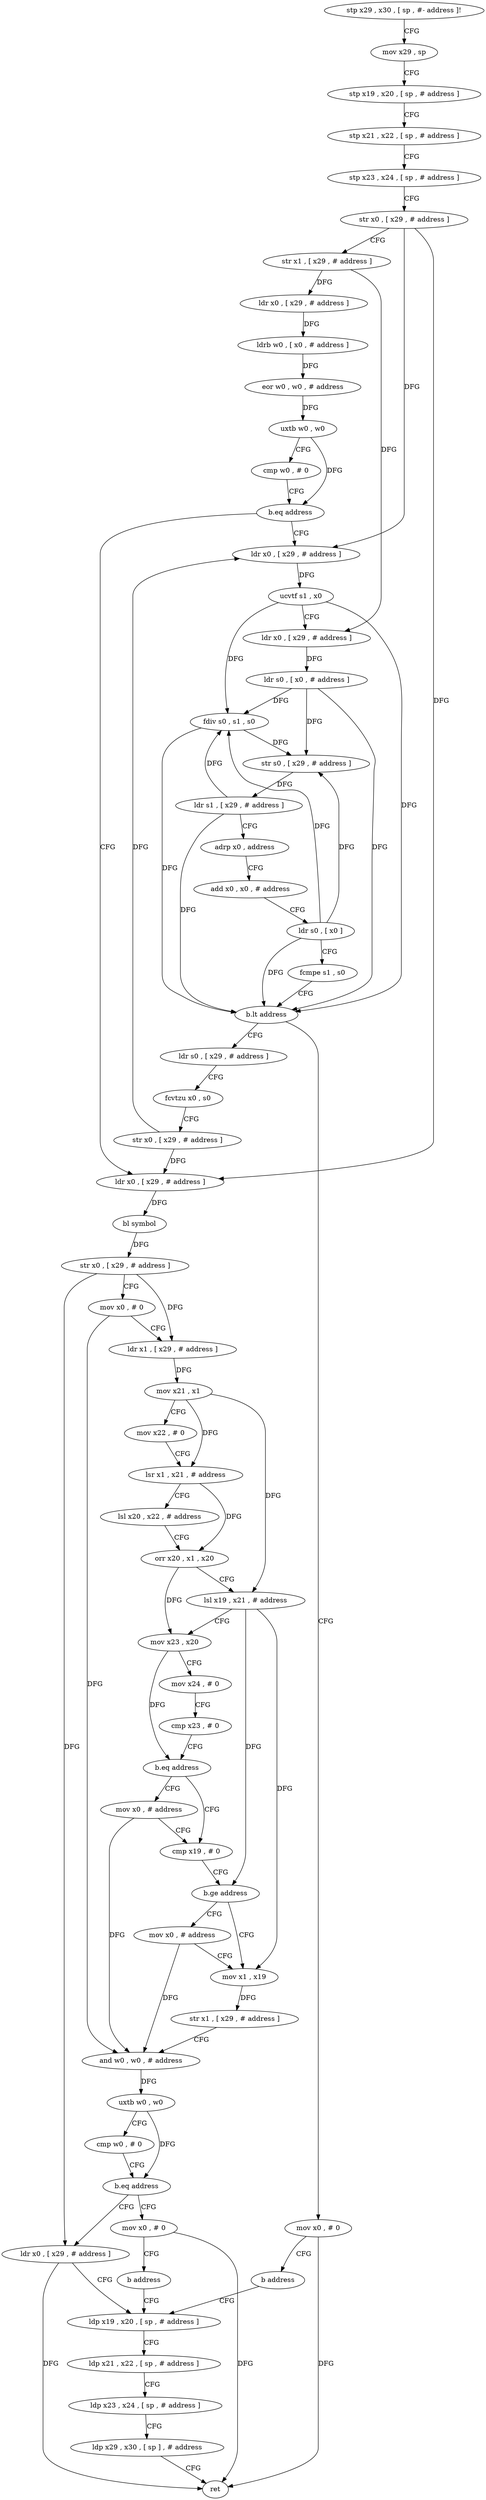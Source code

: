 digraph "func" {
"4318132" [label = "stp x29 , x30 , [ sp , #- address ]!" ]
"4318136" [label = "mov x29 , sp" ]
"4318140" [label = "stp x19 , x20 , [ sp , # address ]" ]
"4318144" [label = "stp x21 , x22 , [ sp , # address ]" ]
"4318148" [label = "stp x23 , x24 , [ sp , # address ]" ]
"4318152" [label = "str x0 , [ x29 , # address ]" ]
"4318156" [label = "str x1 , [ x29 , # address ]" ]
"4318160" [label = "ldr x0 , [ x29 , # address ]" ]
"4318164" [label = "ldrb w0 , [ x0 , # address ]" ]
"4318168" [label = "eor w0 , w0 , # address" ]
"4318172" [label = "uxtb w0 , w0" ]
"4318176" [label = "cmp w0 , # 0" ]
"4318180" [label = "b.eq address" ]
"4318252" [label = "ldr x0 , [ x29 , # address ]" ]
"4318184" [label = "ldr x0 , [ x29 , # address ]" ]
"4318256" [label = "bl symbol" ]
"4318260" [label = "str x0 , [ x29 , # address ]" ]
"4318264" [label = "mov x0 , # 0" ]
"4318268" [label = "ldr x1 , [ x29 , # address ]" ]
"4318272" [label = "mov x21 , x1" ]
"4318276" [label = "mov x22 , # 0" ]
"4318280" [label = "lsr x1 , x21 , # address" ]
"4318284" [label = "lsl x20 , x22 , # address" ]
"4318288" [label = "orr x20 , x1 , x20" ]
"4318292" [label = "lsl x19 , x21 , # address" ]
"4318296" [label = "mov x23 , x20" ]
"4318300" [label = "mov x24 , # 0" ]
"4318304" [label = "cmp x23 , # 0" ]
"4318308" [label = "b.eq address" ]
"4318316" [label = "cmp x19 , # 0" ]
"4318312" [label = "mov x0 , # address" ]
"4318188" [label = "ucvtf s1 , x0" ]
"4318192" [label = "ldr x0 , [ x29 , # address ]" ]
"4318196" [label = "ldr s0 , [ x0 , # address ]" ]
"4318200" [label = "fdiv s0 , s1 , s0" ]
"4318204" [label = "str s0 , [ x29 , # address ]" ]
"4318208" [label = "ldr s1 , [ x29 , # address ]" ]
"4318212" [label = "adrp x0 , address" ]
"4318216" [label = "add x0 , x0 , # address" ]
"4318220" [label = "ldr s0 , [ x0 ]" ]
"4318224" [label = "fcmpe s1 , s0" ]
"4318228" [label = "b.lt address" ]
"4318240" [label = "ldr s0 , [ x29 , # address ]" ]
"4318232" [label = "mov x0 , # 0" ]
"4318320" [label = "b.ge address" ]
"4318328" [label = "mov x1 , x19" ]
"4318324" [label = "mov x0 , # address" ]
"4318244" [label = "fcvtzu x0 , s0" ]
"4318248" [label = "str x0 , [ x29 , # address ]" ]
"4318236" [label = "b address" ]
"4318364" [label = "ldp x19 , x20 , [ sp , # address ]" ]
"4318332" [label = "str x1 , [ x29 , # address ]" ]
"4318336" [label = "and w0 , w0 , # address" ]
"4318340" [label = "uxtb w0 , w0" ]
"4318344" [label = "cmp w0 , # 0" ]
"4318348" [label = "b.eq address" ]
"4318360" [label = "ldr x0 , [ x29 , # address ]" ]
"4318352" [label = "mov x0 , # 0" ]
"4318368" [label = "ldp x21 , x22 , [ sp , # address ]" ]
"4318372" [label = "ldp x23 , x24 , [ sp , # address ]" ]
"4318376" [label = "ldp x29 , x30 , [ sp ] , # address" ]
"4318380" [label = "ret" ]
"4318356" [label = "b address" ]
"4318132" -> "4318136" [ label = "CFG" ]
"4318136" -> "4318140" [ label = "CFG" ]
"4318140" -> "4318144" [ label = "CFG" ]
"4318144" -> "4318148" [ label = "CFG" ]
"4318148" -> "4318152" [ label = "CFG" ]
"4318152" -> "4318156" [ label = "CFG" ]
"4318152" -> "4318252" [ label = "DFG" ]
"4318152" -> "4318184" [ label = "DFG" ]
"4318156" -> "4318160" [ label = "DFG" ]
"4318156" -> "4318192" [ label = "DFG" ]
"4318160" -> "4318164" [ label = "DFG" ]
"4318164" -> "4318168" [ label = "DFG" ]
"4318168" -> "4318172" [ label = "DFG" ]
"4318172" -> "4318176" [ label = "CFG" ]
"4318172" -> "4318180" [ label = "DFG" ]
"4318176" -> "4318180" [ label = "CFG" ]
"4318180" -> "4318252" [ label = "CFG" ]
"4318180" -> "4318184" [ label = "CFG" ]
"4318252" -> "4318256" [ label = "DFG" ]
"4318184" -> "4318188" [ label = "DFG" ]
"4318256" -> "4318260" [ label = "DFG" ]
"4318260" -> "4318264" [ label = "CFG" ]
"4318260" -> "4318268" [ label = "DFG" ]
"4318260" -> "4318360" [ label = "DFG" ]
"4318264" -> "4318268" [ label = "CFG" ]
"4318264" -> "4318336" [ label = "DFG" ]
"4318268" -> "4318272" [ label = "DFG" ]
"4318272" -> "4318276" [ label = "CFG" ]
"4318272" -> "4318280" [ label = "DFG" ]
"4318272" -> "4318292" [ label = "DFG" ]
"4318276" -> "4318280" [ label = "CFG" ]
"4318280" -> "4318284" [ label = "CFG" ]
"4318280" -> "4318288" [ label = "DFG" ]
"4318284" -> "4318288" [ label = "CFG" ]
"4318288" -> "4318292" [ label = "CFG" ]
"4318288" -> "4318296" [ label = "DFG" ]
"4318292" -> "4318296" [ label = "CFG" ]
"4318292" -> "4318320" [ label = "DFG" ]
"4318292" -> "4318328" [ label = "DFG" ]
"4318296" -> "4318300" [ label = "CFG" ]
"4318296" -> "4318308" [ label = "DFG" ]
"4318300" -> "4318304" [ label = "CFG" ]
"4318304" -> "4318308" [ label = "CFG" ]
"4318308" -> "4318316" [ label = "CFG" ]
"4318308" -> "4318312" [ label = "CFG" ]
"4318316" -> "4318320" [ label = "CFG" ]
"4318312" -> "4318316" [ label = "CFG" ]
"4318312" -> "4318336" [ label = "DFG" ]
"4318188" -> "4318192" [ label = "CFG" ]
"4318188" -> "4318200" [ label = "DFG" ]
"4318188" -> "4318228" [ label = "DFG" ]
"4318192" -> "4318196" [ label = "DFG" ]
"4318196" -> "4318200" [ label = "DFG" ]
"4318196" -> "4318204" [ label = "DFG" ]
"4318196" -> "4318228" [ label = "DFG" ]
"4318200" -> "4318204" [ label = "DFG" ]
"4318200" -> "4318228" [ label = "DFG" ]
"4318204" -> "4318208" [ label = "DFG" ]
"4318208" -> "4318212" [ label = "CFG" ]
"4318208" -> "4318200" [ label = "DFG" ]
"4318208" -> "4318228" [ label = "DFG" ]
"4318212" -> "4318216" [ label = "CFG" ]
"4318216" -> "4318220" [ label = "CFG" ]
"4318220" -> "4318224" [ label = "CFG" ]
"4318220" -> "4318200" [ label = "DFG" ]
"4318220" -> "4318204" [ label = "DFG" ]
"4318220" -> "4318228" [ label = "DFG" ]
"4318224" -> "4318228" [ label = "CFG" ]
"4318228" -> "4318240" [ label = "CFG" ]
"4318228" -> "4318232" [ label = "CFG" ]
"4318240" -> "4318244" [ label = "CFG" ]
"4318232" -> "4318236" [ label = "CFG" ]
"4318232" -> "4318380" [ label = "DFG" ]
"4318320" -> "4318328" [ label = "CFG" ]
"4318320" -> "4318324" [ label = "CFG" ]
"4318328" -> "4318332" [ label = "DFG" ]
"4318324" -> "4318328" [ label = "CFG" ]
"4318324" -> "4318336" [ label = "DFG" ]
"4318244" -> "4318248" [ label = "CFG" ]
"4318248" -> "4318252" [ label = "DFG" ]
"4318248" -> "4318184" [ label = "DFG" ]
"4318236" -> "4318364" [ label = "CFG" ]
"4318364" -> "4318368" [ label = "CFG" ]
"4318332" -> "4318336" [ label = "CFG" ]
"4318336" -> "4318340" [ label = "DFG" ]
"4318340" -> "4318344" [ label = "CFG" ]
"4318340" -> "4318348" [ label = "DFG" ]
"4318344" -> "4318348" [ label = "CFG" ]
"4318348" -> "4318360" [ label = "CFG" ]
"4318348" -> "4318352" [ label = "CFG" ]
"4318360" -> "4318364" [ label = "CFG" ]
"4318360" -> "4318380" [ label = "DFG" ]
"4318352" -> "4318356" [ label = "CFG" ]
"4318352" -> "4318380" [ label = "DFG" ]
"4318368" -> "4318372" [ label = "CFG" ]
"4318372" -> "4318376" [ label = "CFG" ]
"4318376" -> "4318380" [ label = "CFG" ]
"4318356" -> "4318364" [ label = "CFG" ]
}
